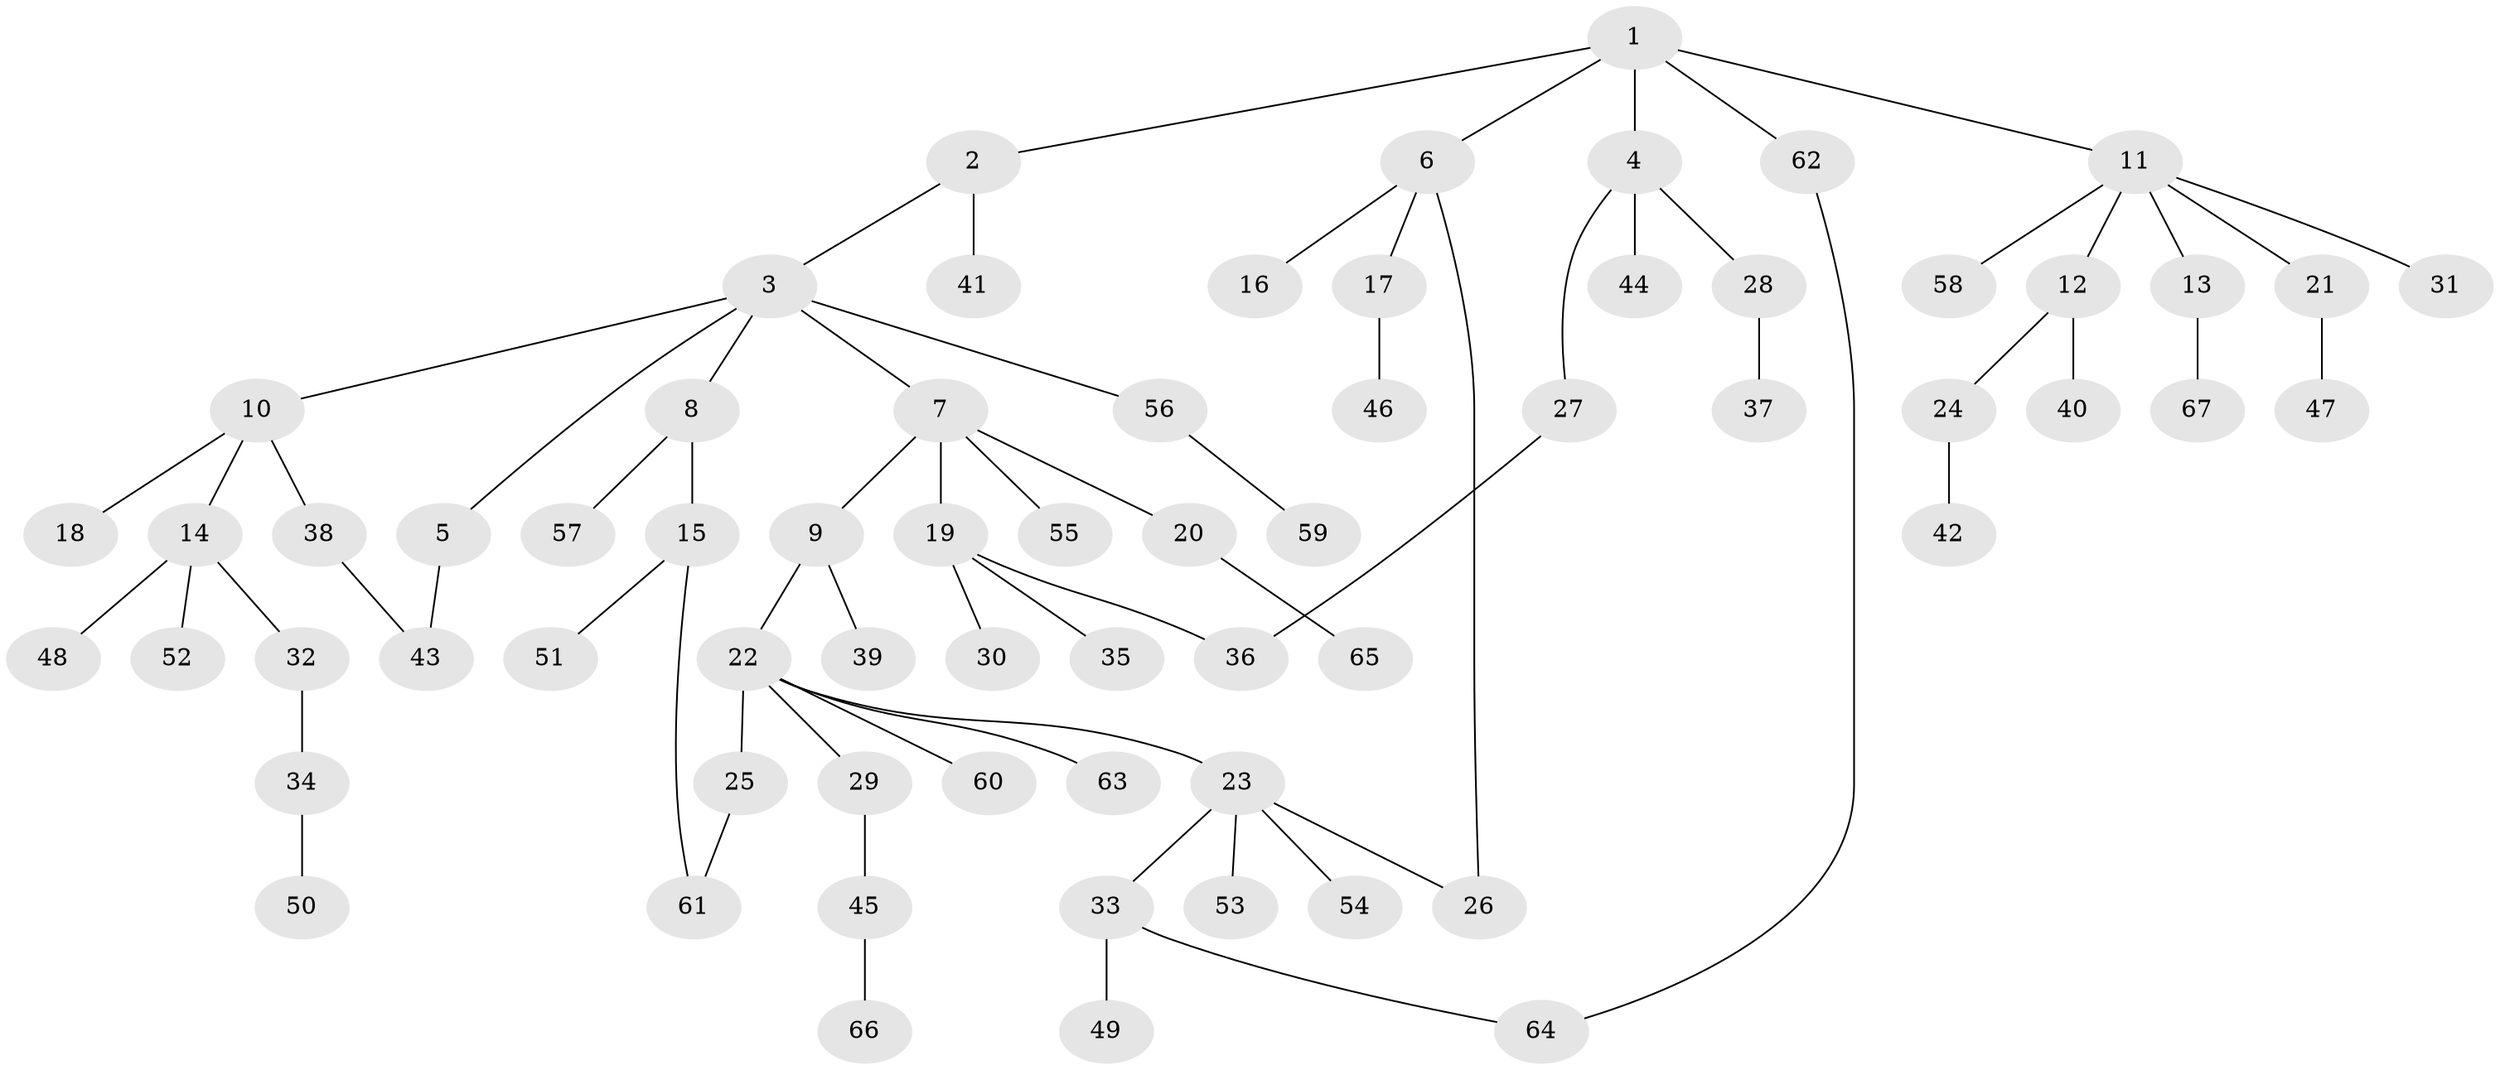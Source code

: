// Generated by graph-tools (version 1.1) at 2025/42/03/09/25 04:42:14]
// undirected, 67 vertices, 71 edges
graph export_dot {
graph [start="1"]
  node [color=gray90,style=filled];
  1;
  2;
  3;
  4;
  5;
  6;
  7;
  8;
  9;
  10;
  11;
  12;
  13;
  14;
  15;
  16;
  17;
  18;
  19;
  20;
  21;
  22;
  23;
  24;
  25;
  26;
  27;
  28;
  29;
  30;
  31;
  32;
  33;
  34;
  35;
  36;
  37;
  38;
  39;
  40;
  41;
  42;
  43;
  44;
  45;
  46;
  47;
  48;
  49;
  50;
  51;
  52;
  53;
  54;
  55;
  56;
  57;
  58;
  59;
  60;
  61;
  62;
  63;
  64;
  65;
  66;
  67;
  1 -- 2;
  1 -- 4;
  1 -- 6;
  1 -- 11;
  1 -- 62;
  2 -- 3;
  2 -- 41;
  3 -- 5;
  3 -- 7;
  3 -- 8;
  3 -- 10;
  3 -- 56;
  4 -- 27;
  4 -- 28;
  4 -- 44;
  5 -- 43;
  6 -- 16;
  6 -- 17;
  6 -- 26;
  7 -- 9;
  7 -- 19;
  7 -- 20;
  7 -- 55;
  8 -- 15;
  8 -- 57;
  9 -- 22;
  9 -- 39;
  10 -- 14;
  10 -- 18;
  10 -- 38;
  11 -- 12;
  11 -- 13;
  11 -- 21;
  11 -- 31;
  11 -- 58;
  12 -- 24;
  12 -- 40;
  13 -- 67;
  14 -- 32;
  14 -- 48;
  14 -- 52;
  15 -- 51;
  15 -- 61;
  17 -- 46;
  19 -- 30;
  19 -- 35;
  19 -- 36;
  20 -- 65;
  21 -- 47;
  22 -- 23;
  22 -- 25;
  22 -- 29;
  22 -- 60;
  22 -- 63;
  23 -- 33;
  23 -- 53;
  23 -- 54;
  23 -- 26;
  24 -- 42;
  25 -- 61;
  27 -- 36;
  28 -- 37;
  29 -- 45;
  32 -- 34;
  33 -- 49;
  33 -- 64;
  34 -- 50;
  38 -- 43;
  45 -- 66;
  56 -- 59;
  62 -- 64;
}
